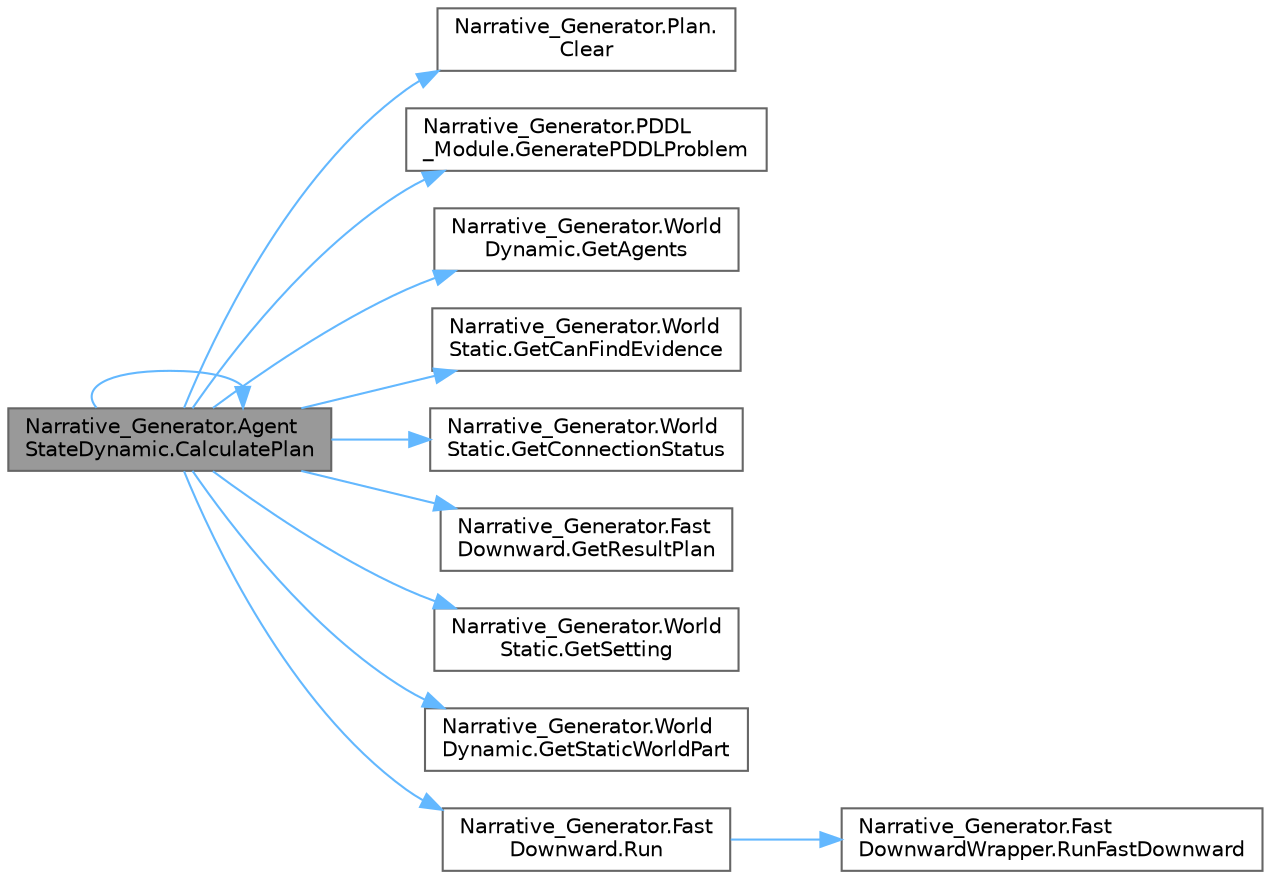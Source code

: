 digraph "Narrative_Generator.AgentStateDynamic.CalculatePlan"
{
 // LATEX_PDF_SIZE
  bgcolor="transparent";
  edge [fontname=Helvetica,fontsize=10,labelfontname=Helvetica,labelfontsize=10];
  node [fontname=Helvetica,fontsize=10,shape=box,height=0.2,width=0.4];
  rankdir="LR";
  Node1 [label="Narrative_Generator.Agent\lStateDynamic.CalculatePlan",height=0.2,width=0.4,color="gray40", fillcolor="grey60", style="filled", fontcolor="black",tooltip="Calculate an action plan for the agent based on PDDL files with descriptions of the domain and proble..."];
  Node1 -> Node1 [color="steelblue1",style="solid"];
  Node1 -> Node2 [color="steelblue1",style="solid"];
  Node2 [label="Narrative_Generator.Plan.\lClear",height=0.2,width=0.4,color="grey40", fillcolor="white", style="filled",URL="$class_narrative___generator_1_1_plan.html#a3d9e45c8797884a7ed160b0ff38d3f38",tooltip="Clears the plan of actions stored in it and switches the instance to the \"plan not found\" state."];
  Node1 -> Node3 [color="steelblue1",style="solid"];
  Node3 [label="Narrative_Generator.PDDL\l_Module.GeneratePDDLProblem",height=0.2,width=0.4,color="grey40", fillcolor="white", style="filled",URL="$class_narrative___generator_1_1_p_d_d_l___module.html#aacd40cc3a1964965144f199800a8b428",tooltip="A method that generates a planning problem, based on the agent's beliefs, in the PDDL language."];
  Node1 -> Node4 [color="steelblue1",style="solid"];
  Node4 [label="Narrative_Generator.World\lDynamic.GetAgents",height=0.2,width=0.4,color="grey40", fillcolor="white", style="filled",URL="$class_narrative___generator_1_1_world_dynamic.html#a4ab92e373f7498899df96f08e78b83e0",tooltip="Returns a list of all agents."];
  Node1 -> Node5 [color="steelblue1",style="solid"];
  Node5 [label="Narrative_Generator.World\lStatic.GetCanFindEvidence",height=0.2,width=0.4,color="grey40", fillcolor="white", style="filled",URL="$class_narrative___generator_1_1_world_static.html#a1c081c170a7cca4e9b827ac531a25664",tooltip="Returns whether the rule allowing agents to find evidences is enabled or not."];
  Node1 -> Node6 [color="steelblue1",style="solid"];
  Node6 [label="Narrative_Generator.World\lStatic.GetConnectionStatus",height=0.2,width=0.4,color="grey40", fillcolor="white", style="filled",URL="$class_narrative___generator_1_1_world_static.html#a9065e3f9e575c62cd237a9cf9078ba38",tooltip="Returns information about whether the rule about the presence of paths (connections) between location..."];
  Node1 -> Node7 [color="steelblue1",style="solid"];
  Node7 [label="Narrative_Generator.Fast\lDownward.GetResultPlan",height=0.2,width=0.4,color="grey40", fillcolor="white", style="filled",URL="$class_narrative___generator_1_1_fast_downward.html#a40fcb663f08270627a1718492d244090",tooltip="A method that reads a plan from a file generated by the planner."];
  Node1 -> Node8 [color="steelblue1",style="solid"];
  Node8 [label="Narrative_Generator.World\lStatic.GetSetting",height=0.2,width=0.4,color="grey40", fillcolor="white", style="filled",URL="$class_narrative___generator_1_1_world_static.html#ad19d52cc2e6443e1d79d6edbd5eef9ea",tooltip="Returns information about the current setting."];
  Node1 -> Node9 [color="steelblue1",style="solid"];
  Node9 [label="Narrative_Generator.World\lDynamic.GetStaticWorldPart",height=0.2,width=0.4,color="grey40", fillcolor="white", style="filled",URL="$class_narrative___generator_1_1_world_dynamic.html#af84d5b47653c246de39ebfa7b791826a",tooltip="Returns a component with the static part of the state of this storyworld."];
  Node1 -> Node10 [color="steelblue1",style="solid"];
  Node10 [label="Narrative_Generator.Fast\lDownward.Run",height=0.2,width=0.4,color="grey40", fillcolor="white", style="filled",URL="$class_narrative___generator_1_1_fast_downward.html#a308868c786b8502cb725eb664495fe1c",tooltip="The method that starts the planner."];
  Node10 -> Node11 [color="steelblue1",style="solid"];
  Node11 [label="Narrative_Generator.Fast\lDownwardWrapper.RunFastDownward",height=0.2,width=0.4,color="grey40", fillcolor="white", style="filled",URL="$class_narrative___generator_1_1_fast_downward_wrapper.html#a2810884e1f4b153bb70b88515246404a",tooltip="A class that passes some settings and a calling class that directly starts the planner,..."];
}

